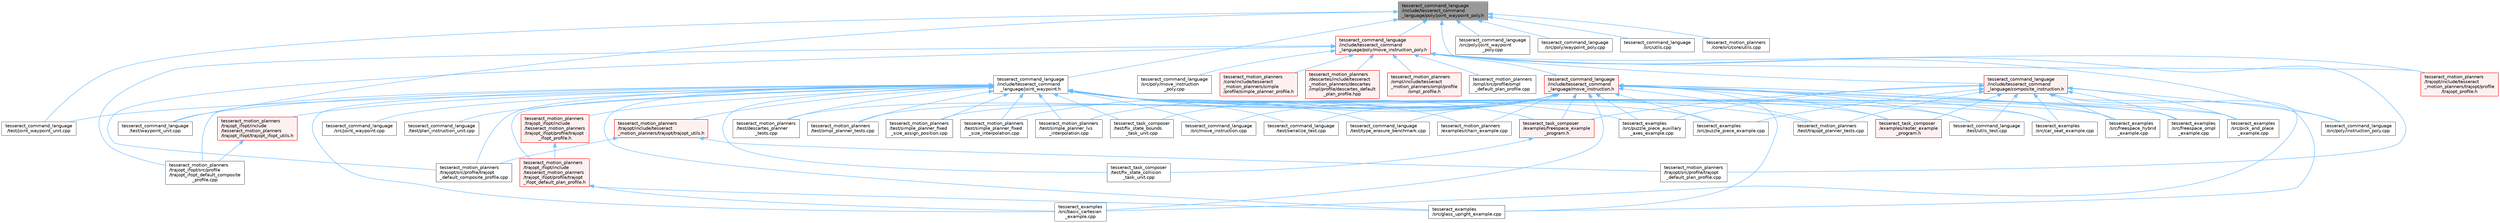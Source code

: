 digraph "tesseract_command_language/include/tesseract_command_language/poly/joint_waypoint_poly.h"
{
 // LATEX_PDF_SIZE
  bgcolor="transparent";
  edge [fontname=Helvetica,fontsize=10,labelfontname=Helvetica,labelfontsize=10];
  node [fontname=Helvetica,fontsize=10,shape=box,height=0.2,width=0.4];
  Node1 [label="tesseract_command_language\l/include/tesseract_command\l_language/poly/joint_waypoint_poly.h",height=0.2,width=0.4,color="gray40", fillcolor="grey60", style="filled", fontcolor="black",tooltip="The joint waypoint interface."];
  Node1 -> Node2 [dir="back",color="steelblue1",style="solid"];
  Node2 [label="tesseract_command_language\l/include/tesseract_command\l_language/joint_waypoint.h",height=0.2,width=0.4,color="grey40", fillcolor="white", style="filled",URL="$d7/d1f/joint__waypoint_8h.html",tooltip=" "];
  Node2 -> Node3 [dir="back",color="steelblue1",style="solid"];
  Node3 [label="tesseract_command_language\l/src/joint_waypoint.cpp",height=0.2,width=0.4,color="grey40", fillcolor="white", style="filled",URL="$db/dbe/joint__waypoint_8cpp.html",tooltip=" "];
  Node2 -> Node4 [dir="back",color="steelblue1",style="solid"];
  Node4 [label="tesseract_command_language\l/src/move_instruction.cpp",height=0.2,width=0.4,color="grey40", fillcolor="white", style="filled",URL="$d8/d1d/move__instruction_8cpp.html",tooltip=" "];
  Node2 -> Node5 [dir="back",color="steelblue1",style="solid"];
  Node5 [label="tesseract_command_language\l/test/joint_waypoint_unit.cpp",height=0.2,width=0.4,color="grey40", fillcolor="white", style="filled",URL="$dc/d43/joint__waypoint__unit_8cpp.html",tooltip="Contains unit tests for JointWaypoint."];
  Node2 -> Node6 [dir="back",color="steelblue1",style="solid"];
  Node6 [label="tesseract_command_language\l/test/plan_instruction_unit.cpp",height=0.2,width=0.4,color="grey40", fillcolor="white", style="filled",URL="$d6/d92/plan__instruction__unit_8cpp.html",tooltip="Contains unit tests for PlanInstruction."];
  Node2 -> Node7 [dir="back",color="steelblue1",style="solid"];
  Node7 [label="tesseract_command_language\l/test/serialize_test.cpp",height=0.2,width=0.4,color="grey40", fillcolor="white", style="filled",URL="$de/df3/tesseract__command__language_2test_2serialize__test_8cpp.html",tooltip=" "];
  Node2 -> Node8 [dir="back",color="steelblue1",style="solid"];
  Node8 [label="tesseract_command_language\l/test/type_erasure_benchmark.cpp",height=0.2,width=0.4,color="grey40", fillcolor="white", style="filled",URL="$d1/dbe/type__erasure__benchmark_8cpp.html",tooltip=" "];
  Node2 -> Node9 [dir="back",color="steelblue1",style="solid"];
  Node9 [label="tesseract_command_language\l/test/utils_test.cpp",height=0.2,width=0.4,color="grey40", fillcolor="white", style="filled",URL="$d8/df6/tesseract__command__language_2test_2utils__test_8cpp.html",tooltip=" "];
  Node2 -> Node10 [dir="back",color="steelblue1",style="solid"];
  Node10 [label="tesseract_command_language\l/test/waypoint_unit.cpp",height=0.2,width=0.4,color="grey40", fillcolor="white", style="filled",URL="$d2/dc3/waypoint__unit_8cpp.html",tooltip=" "];
  Node2 -> Node11 [dir="back",color="steelblue1",style="solid"];
  Node11 [label="tesseract_examples\l/src/basic_cartesian\l_example.cpp",height=0.2,width=0.4,color="grey40", fillcolor="white", style="filled",URL="$da/d69/basic__cartesian__example_8cpp.html",tooltip=" "];
  Node2 -> Node12 [dir="back",color="steelblue1",style="solid"];
  Node12 [label="tesseract_examples\l/src/car_seat_example.cpp",height=0.2,width=0.4,color="grey40", fillcolor="white", style="filled",URL="$d0/d87/car__seat__example_8cpp.html",tooltip="Car seat example implementation."];
  Node2 -> Node13 [dir="back",color="steelblue1",style="solid"];
  Node13 [label="tesseract_examples\l/src/freespace_hybrid\l_example.cpp",height=0.2,width=0.4,color="grey40", fillcolor="white", style="filled",URL="$d1/dda/freespace__hybrid__example_8cpp.html",tooltip=" "];
  Node2 -> Node14 [dir="back",color="steelblue1",style="solid"];
  Node14 [label="tesseract_examples\l/src/freespace_ompl\l_example.cpp",height=0.2,width=0.4,color="grey40", fillcolor="white", style="filled",URL="$d1/d33/freespace__ompl__example_8cpp.html",tooltip="An example of a feespace motion planning with OMPL."];
  Node2 -> Node15 [dir="back",color="steelblue1",style="solid"];
  Node15 [label="tesseract_examples\l/src/glass_upright_example.cpp",height=0.2,width=0.4,color="grey40", fillcolor="white", style="filled",URL="$dc/da1/glass__upright__example_8cpp.html",tooltip="Glass upright example implementation."];
  Node2 -> Node16 [dir="back",color="steelblue1",style="solid"];
  Node16 [label="tesseract_examples\l/src/pick_and_place\l_example.cpp",height=0.2,width=0.4,color="grey40", fillcolor="white", style="filled",URL="$d9/d6a/pick__and__place__example_8cpp.html",tooltip="Pick and place implementation."];
  Node2 -> Node17 [dir="back",color="steelblue1",style="solid"];
  Node17 [label="tesseract_examples\l/src/puzzle_piece_auxillary\l_axes_example.cpp",height=0.2,width=0.4,color="grey40", fillcolor="white", style="filled",URL="$d3/d7e/puzzle__piece__auxillary__axes__example_8cpp.html",tooltip="Puzzle piece auxillary axes implementation."];
  Node2 -> Node18 [dir="back",color="steelblue1",style="solid"];
  Node18 [label="tesseract_examples\l/src/puzzle_piece_example.cpp",height=0.2,width=0.4,color="grey40", fillcolor="white", style="filled",URL="$dd/d8f/puzzle__piece__example_8cpp.html",tooltip="Puzzle piece example implementation."];
  Node2 -> Node19 [dir="back",color="steelblue1",style="solid"];
  Node19 [label="tesseract_motion_planners\l/examples/chain_example.cpp",height=0.2,width=0.4,color="grey40", fillcolor="white", style="filled",URL="$d2/de8/chain__example_8cpp.html",tooltip="Chained motion planning example."];
  Node2 -> Node20 [dir="back",color="steelblue1",style="solid"];
  Node20 [label="tesseract_motion_planners\l/test/descartes_planner\l_tests.cpp",height=0.2,width=0.4,color="grey40", fillcolor="white", style="filled",URL="$d6/dcb/descartes__planner__tests_8cpp.html",tooltip="This contains unit test for the tesseract descartes planner."];
  Node2 -> Node21 [dir="back",color="steelblue1",style="solid"];
  Node21 [label="tesseract_motion_planners\l/test/ompl_planner_tests.cpp",height=0.2,width=0.4,color="grey40", fillcolor="white", style="filled",URL="$d9/d5d/ompl__planner__tests_8cpp.html",tooltip="This contains unit test for the tesseract descartes planner."];
  Node2 -> Node22 [dir="back",color="steelblue1",style="solid"];
  Node22 [label="tesseract_motion_planners\l/test/simple_planner_fixed\l_size_assign_position.cpp",height=0.2,width=0.4,color="grey40", fillcolor="white", style="filled",URL="$d7/d25/simple__planner__fixed__size__assign__position_8cpp.html",tooltip=" "];
  Node2 -> Node23 [dir="back",color="steelblue1",style="solid"];
  Node23 [label="tesseract_motion_planners\l/test/simple_planner_fixed\l_size_interpolation.cpp",height=0.2,width=0.4,color="grey40", fillcolor="white", style="filled",URL="$dd/db6/simple__planner__fixed__size__interpolation_8cpp.html",tooltip=" "];
  Node2 -> Node24 [dir="back",color="steelblue1",style="solid"];
  Node24 [label="tesseract_motion_planners\l/test/simple_planner_lvs\l_interpolation.cpp",height=0.2,width=0.4,color="grey40", fillcolor="white", style="filled",URL="$d7/ddc/simple__planner__lvs__interpolation_8cpp.html",tooltip=" "];
  Node2 -> Node25 [dir="back",color="steelblue1",style="solid"];
  Node25 [label="tesseract_motion_planners\l/test/trajopt_planner_tests.cpp",height=0.2,width=0.4,color="grey40", fillcolor="white", style="filled",URL="$db/d0c/trajopt__planner__tests_8cpp.html",tooltip=" "];
  Node2 -> Node26 [dir="back",color="steelblue1",style="solid"];
  Node26 [label="tesseract_motion_planners\l/trajopt/include/tesseract\l_motion_planners/trajopt/trajopt_utils.h",height=0.2,width=0.4,color="red", fillcolor="#FFF0F0", style="filled",URL="$db/d61/trajopt__utils_8h.html",tooltip=" "];
  Node26 -> Node27 [dir="back",color="steelblue1",style="solid"];
  Node27 [label="tesseract_motion_planners\l/trajopt/src/profile/trajopt\l_default_composite_profile.cpp",height=0.2,width=0.4,color="grey40", fillcolor="white", style="filled",URL="$d7/dc1/trajopt__default__composite__profile_8cpp.html",tooltip=" "];
  Node26 -> Node28 [dir="back",color="steelblue1",style="solid"];
  Node28 [label="tesseract_motion_planners\l/trajopt/src/profile/trajopt\l_default_plan_profile.cpp",height=0.2,width=0.4,color="grey40", fillcolor="white", style="filled",URL="$d2/d61/trajopt__default__plan__profile_8cpp.html",tooltip=" "];
  Node2 -> Node27 [dir="back",color="steelblue1",style="solid"];
  Node2 -> Node30 [dir="back",color="steelblue1",style="solid"];
  Node30 [label="tesseract_motion_planners\l/trajopt_ifopt/include\l/tesseract_motion_planners\l/trajopt_ifopt/profile/trajopt\l_ifopt_default_plan_profile.h",height=0.2,width=0.4,color="red", fillcolor="#FFF0F0", style="filled",URL="$dd/d35/trajopt__ifopt__default__plan__profile_8h.html",tooltip=" "];
  Node30 -> Node11 [dir="back",color="steelblue1",style="solid"];
  Node30 -> Node15 [dir="back",color="steelblue1",style="solid"];
  Node2 -> Node33 [dir="back",color="steelblue1",style="solid"];
  Node33 [label="tesseract_motion_planners\l/trajopt_ifopt/include\l/tesseract_motion_planners\l/trajopt_ifopt/profile/trajopt\l_ifopt_profile.h",height=0.2,width=0.4,color="red", fillcolor="#FFF0F0", style="filled",URL="$d3/da7/trajopt__ifopt__profile_8h.html",tooltip=" "];
  Node33 -> Node30 [dir="back",color="steelblue1",style="solid"];
  Node2 -> Node38 [dir="back",color="steelblue1",style="solid"];
  Node38 [label="tesseract_motion_planners\l/trajopt_ifopt/include\l/tesseract_motion_planners\l/trajopt_ifopt/trajopt_ifopt_utils.h",height=0.2,width=0.4,color="red", fillcolor="#FFF0F0", style="filled",URL="$d8/d0f/trajopt__ifopt__utils_8h.html",tooltip=" "];
  Node38 -> Node35 [dir="back",color="steelblue1",style="solid"];
  Node35 [label="tesseract_motion_planners\l/trajopt_ifopt/src/profile\l/trajopt_ifopt_default_composite\l_profile.cpp",height=0.2,width=0.4,color="grey40", fillcolor="white", style="filled",URL="$d9/d01/trajopt__ifopt__default__composite__profile_8cpp.html",tooltip=" "];
  Node2 -> Node35 [dir="back",color="steelblue1",style="solid"];
  Node2 -> Node40 [dir="back",color="steelblue1",style="solid"];
  Node40 [label="tesseract_task_composer\l/examples/freespace_example\l_program.h",height=0.2,width=0.4,color="red", fillcolor="#FFF0F0", style="filled",URL="$d2/d98/freespace__example__program_8h.html",tooltip=" "];
  Node40 -> Node42 [dir="back",color="steelblue1",style="solid"];
  Node42 [label="tesseract_task_composer\l/test/fix_state_collision\l_task_unit.cpp",height=0.2,width=0.4,color="grey40", fillcolor="white", style="filled",URL="$dc/d6a/fix__state__collision__task__unit_8cpp.html",tooltip=" "];
  Node2 -> Node45 [dir="back",color="steelblue1",style="solid"];
  Node45 [label="tesseract_task_composer\l/examples/raster_example\l_program.h",height=0.2,width=0.4,color="red", fillcolor="#FFF0F0", style="filled",URL="$db/d2d/raster__example__program_8h.html",tooltip="Example raster paths."];
  Node2 -> Node47 [dir="back",color="steelblue1",style="solid"];
  Node47 [label="tesseract_task_composer\l/test/fix_state_bounds\l_task_unit.cpp",height=0.2,width=0.4,color="grey40", fillcolor="white", style="filled",URL="$d1/d6c/fix__state__bounds__task__unit_8cpp.html",tooltip=" "];
  Node2 -> Node42 [dir="back",color="steelblue1",style="solid"];
  Node1 -> Node48 [dir="back",color="steelblue1",style="solid"];
  Node48 [label="tesseract_command_language\l/include/tesseract_command\l_language/poly/move_instruction_poly.h",height=0.2,width=0.4,color="red", fillcolor="#FFF0F0", style="filled",URL="$dc/df1/move__instruction__poly_8h.html",tooltip="The move instruction interface."];
  Node48 -> Node49 [dir="back",color="steelblue1",style="solid"];
  Node49 [label="tesseract_command_language\l/include/tesseract_command\l_language/composite_instruction.h",height=0.2,width=0.4,color="red", fillcolor="#FFF0F0", style="filled",URL="$d5/df7/composite__instruction_8h.html",tooltip=" "];
  Node49 -> Node80 [dir="back",color="steelblue1",style="solid"];
  Node80 [label="tesseract_command_language\l/src/poly/instruction_poly.cpp",height=0.2,width=0.4,color="grey40", fillcolor="white", style="filled",URL="$d5/d10/instruction__poly_8cpp.html",tooltip=" "];
  Node49 -> Node9 [dir="back",color="steelblue1",style="solid"];
  Node49 -> Node11 [dir="back",color="steelblue1",style="solid"];
  Node49 -> Node12 [dir="back",color="steelblue1",style="solid"];
  Node49 -> Node13 [dir="back",color="steelblue1",style="solid"];
  Node49 -> Node14 [dir="back",color="steelblue1",style="solid"];
  Node49 -> Node15 [dir="back",color="steelblue1",style="solid"];
  Node49 -> Node16 [dir="back",color="steelblue1",style="solid"];
  Node49 -> Node17 [dir="back",color="steelblue1",style="solid"];
  Node49 -> Node18 [dir="back",color="steelblue1",style="solid"];
  Node49 -> Node25 [dir="back",color="steelblue1",style="solid"];
  Node49 -> Node40 [dir="back",color="steelblue1",style="solid"];
  Node49 -> Node45 [dir="back",color="steelblue1",style="solid"];
  Node48 -> Node115 [dir="back",color="steelblue1",style="solid"];
  Node115 [label="tesseract_command_language\l/include/tesseract_command\l_language/move_instruction.h",height=0.2,width=0.4,color="red", fillcolor="#FFF0F0", style="filled",URL="$da/d74/move__instruction_8h.html",tooltip=" "];
  Node115 -> Node4 [dir="back",color="steelblue1",style="solid"];
  Node115 -> Node7 [dir="back",color="steelblue1",style="solid"];
  Node115 -> Node8 [dir="back",color="steelblue1",style="solid"];
  Node115 -> Node9 [dir="back",color="steelblue1",style="solid"];
  Node115 -> Node11 [dir="back",color="steelblue1",style="solid"];
  Node115 -> Node12 [dir="back",color="steelblue1",style="solid"];
  Node115 -> Node13 [dir="back",color="steelblue1",style="solid"];
  Node115 -> Node14 [dir="back",color="steelblue1",style="solid"];
  Node115 -> Node15 [dir="back",color="steelblue1",style="solid"];
  Node115 -> Node16 [dir="back",color="steelblue1",style="solid"];
  Node115 -> Node17 [dir="back",color="steelblue1",style="solid"];
  Node115 -> Node18 [dir="back",color="steelblue1",style="solid"];
  Node115 -> Node19 [dir="back",color="steelblue1",style="solid"];
  Node115 -> Node20 [dir="back",color="steelblue1",style="solid"];
  Node115 -> Node21 [dir="back",color="steelblue1",style="solid"];
  Node115 -> Node22 [dir="back",color="steelblue1",style="solid"];
  Node115 -> Node23 [dir="back",color="steelblue1",style="solid"];
  Node115 -> Node24 [dir="back",color="steelblue1",style="solid"];
  Node115 -> Node25 [dir="back",color="steelblue1",style="solid"];
  Node115 -> Node40 [dir="back",color="steelblue1",style="solid"];
  Node115 -> Node45 [dir="back",color="steelblue1",style="solid"];
  Node115 -> Node47 [dir="back",color="steelblue1",style="solid"];
  Node48 -> Node80 [dir="back",color="steelblue1",style="solid"];
  Node48 -> Node117 [dir="back",color="steelblue1",style="solid"];
  Node117 [label="tesseract_command_language\l/src/poly/move_instruction\l_poly.cpp",height=0.2,width=0.4,color="grey40", fillcolor="white", style="filled",URL="$da/d7f/move__instruction__poly_8cpp.html",tooltip=" "];
  Node48 -> Node97 [dir="back",color="steelblue1",style="solid"];
  Node97 [label="tesseract_motion_planners\l/core/include/tesseract\l_motion_planners/simple\l/profile/simple_planner_profile.h",height=0.2,width=0.4,color="red", fillcolor="#FFF0F0", style="filled",URL="$df/df0/simple__planner__profile_8h.html",tooltip=" "];
  Node48 -> Node118 [dir="back",color="steelblue1",style="solid"];
  Node118 [label="tesseract_motion_planners\l/descartes/include/tesseract\l_motion_planners/descartes\l/impl/profile/descartes_default\l_plan_profile.hpp",height=0.2,width=0.4,color="red", fillcolor="#FFF0F0", style="filled",URL="$df/d3e/descartes__default__plan__profile_8hpp.html",tooltip=" "];
  Node48 -> Node120 [dir="back",color="steelblue1",style="solid"];
  Node120 [label="tesseract_motion_planners\l/ompl/include/tesseract\l_motion_planners/ompl/profile\l/ompl_profile.h",height=0.2,width=0.4,color="red", fillcolor="#FFF0F0", style="filled",URL="$d5/d9f/ompl__profile_8h.html",tooltip="Tesseract OMPL profile."];
  Node48 -> Node125 [dir="back",color="steelblue1",style="solid"];
  Node125 [label="tesseract_motion_planners\l/ompl/src/profile/ompl\l_default_plan_profile.cpp",height=0.2,width=0.4,color="grey40", fillcolor="white", style="filled",URL="$d6/dc0/ompl__default__plan__profile_8cpp.html",tooltip=" "];
  Node48 -> Node128 [dir="back",color="steelblue1",style="solid"];
  Node128 [label="tesseract_motion_planners\l/trajopt/include/tesseract\l_motion_planners/trajopt/profile\l/trajopt_profile.h",height=0.2,width=0.4,color="red", fillcolor="#FFF0F0", style="filled",URL="$d4/d0d/trajopt__profile_8h.html",tooltip=" "];
  Node48 -> Node27 [dir="back",color="steelblue1",style="solid"];
  Node48 -> Node28 [dir="back",color="steelblue1",style="solid"];
  Node48 -> Node35 [dir="back",color="steelblue1",style="solid"];
  Node1 -> Node137 [dir="back",color="steelblue1",style="solid"];
  Node137 [label="tesseract_command_language\l/src/poly/joint_waypoint\l_poly.cpp",height=0.2,width=0.4,color="grey40", fillcolor="white", style="filled",URL="$d7/d21/joint__waypoint__poly_8cpp.html",tooltip="The joint waypoint interface."];
  Node1 -> Node138 [dir="back",color="steelblue1",style="solid"];
  Node138 [label="tesseract_command_language\l/src/poly/waypoint_poly.cpp",height=0.2,width=0.4,color="grey40", fillcolor="white", style="filled",URL="$da/d32/waypoint__poly_8cpp.html",tooltip=" "];
  Node1 -> Node51 [dir="back",color="steelblue1",style="solid"];
  Node51 [label="tesseract_command_language\l/src/utils.cpp",height=0.2,width=0.4,color="grey40", fillcolor="white", style="filled",URL="$df/d2b/tesseract__command__language_2src_2utils_8cpp.html",tooltip=" "];
  Node1 -> Node5 [dir="back",color="steelblue1",style="solid"];
  Node1 -> Node10 [dir="back",color="steelblue1",style="solid"];
  Node1 -> Node56 [dir="back",color="steelblue1",style="solid"];
  Node56 [label="tesseract_motion_planners\l/core/src/core/utils.cpp",height=0.2,width=0.4,color="grey40", fillcolor="white", style="filled",URL="$d9/d32/tesseract__motion__planners_2core_2src_2core_2utils_8cpp.html",tooltip=" "];
  Node1 -> Node128 [dir="back",color="steelblue1",style="solid"];
}
